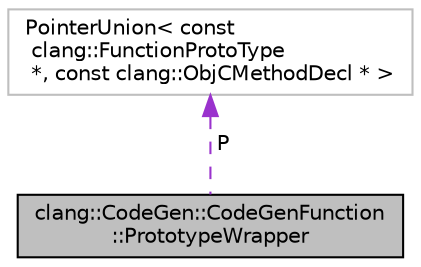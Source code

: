 digraph "clang::CodeGen::CodeGenFunction::PrototypeWrapper"
{
 // LATEX_PDF_SIZE
  bgcolor="transparent";
  edge [fontname="Helvetica",fontsize="10",labelfontname="Helvetica",labelfontsize="10"];
  node [fontname="Helvetica",fontsize="10",shape=record];
  Node1 [label="clang::CodeGen::CodeGenFunction\l::PrototypeWrapper",height=0.2,width=0.4,color="black", fillcolor="grey75", style="filled", fontcolor="black",tooltip=" "];
  Node2 -> Node1 [dir="back",color="darkorchid3",fontsize="10",style="dashed",label=" P" ,fontname="Helvetica"];
  Node2 [label="PointerUnion\< const\l clang::FunctionProtoType\l *, const clang::ObjCMethodDecl * \>",height=0.2,width=0.4,color="grey75",tooltip=" "];
}
